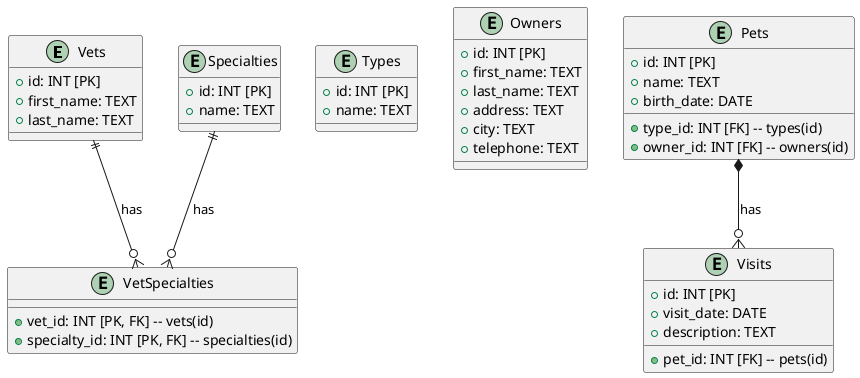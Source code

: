 @startuml

entity Vets {
  +id: INT [PK]
  +first_name: TEXT
  +last_name: TEXT
}

entity Specialties {
  +id: INT [PK]
  +name: TEXT
}

entity VetSpecialties {
  +vet_id: INT [PK, FK] -- vets(id)
  +specialty_id: INT [PK, FK] -- specialties(id)
}

entity Types {
  +id: INT [PK]
  +name: TEXT
}

entity Owners {
  +id: INT [PK]
  +first_name: TEXT
  +last_name: TEXT
  +address: TEXT
  +city: TEXT
  +telephone: TEXT
}

entity Pets {
  +id: INT [PK]
  +name: TEXT
  +birth_date: DATE
  +type_id: INT [FK] -- types(id)
  +owner_id: INT [FK] -- owners(id)
}

entity Visits {
  +id: INT [PK]
  +pet_id: INT [FK] -- pets(id)
  +visit_date: DATE
  +description: TEXT
}

Vets ||--o{ VetSpecialties : has
Specialties ||--o{ VetSpecialties : has
Pets *--o{ Visits : has

@enduml

